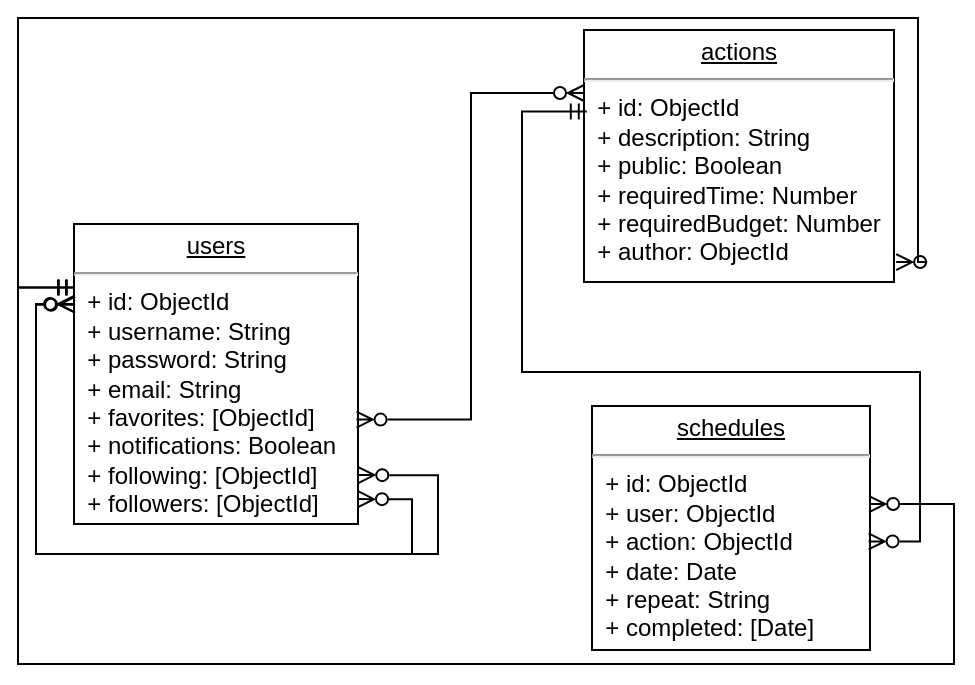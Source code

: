 <mxfile version="17.1.3" type="device"><diagram name="Page-1" id="a7904f86-f2b4-8e86-fa97-74104820619b"><mxGraphModel dx="413" dy="257" grid="0" gridSize="10" guides="1" tooltips="1" connect="1" arrows="1" fold="1" page="1" pageScale="1" pageWidth="1100" pageHeight="850" background="none" math="0" shadow="0"><root><mxCell id="0"/><mxCell id="1" parent="0"/><mxCell id="24794b860abc3c2d-1" value="&lt;p style=&quot;margin: 0px ; margin-top: 4px ; text-align: center ; text-decoration: underline&quot;&gt;users&lt;/p&gt;&lt;hr&gt;&lt;div&gt;&amp;nbsp; + id: ObjectId&lt;/div&gt;&lt;div&gt;&amp;nbsp; + username: String&lt;/div&gt;&lt;div&gt;&amp;nbsp; + password: String&lt;/div&gt;&lt;div&gt;&amp;nbsp; + email: String&lt;br&gt;&lt;/div&gt;&lt;div&gt;&amp;nbsp; + favorites: [ObjectId]&lt;/div&gt;&lt;div&gt;&amp;nbsp; + notifications: Boolean&lt;/div&gt;&lt;div&gt;&amp;nbsp; + following: [ObjectId]&lt;/div&gt;&lt;div&gt;&amp;nbsp; + followers: [ObjectId] &lt;br&gt;&lt;/div&gt;" style="verticalAlign=top;align=left;overflow=fill;fontSize=12;fontFamily=Helvetica;html=1;rounded=0;shadow=0;comic=0;labelBackgroundColor=none;strokeWidth=1" parent="1" vertex="1"><mxGeometry x="163" y="235" width="142" height="150" as="geometry"/></mxCell><mxCell id="24794b860abc3c2d-41" style="edgeStyle=orthogonalEdgeStyle;rounded=0;html=1;exitX=1;exitY=0.25;entryX=0;entryY=0.25;labelBackgroundColor=none;endArrow=none;endFill=0;endSize=8;fontFamily=Verdana;fontSize=12;align=left;" parent="1" edge="1"><mxGeometry relative="1" as="geometry"><mxPoint x="360" y="250" as="sourcePoint"/></mxGeometry></mxCell><mxCell id="24794b860abc3c2d-42" style="edgeStyle=orthogonalEdgeStyle;rounded=0;html=1;exitX=0;exitY=0.75;entryX=1;entryY=0.5;labelBackgroundColor=none;endArrow=none;endFill=0;endSize=8;fontFamily=Verdana;fontSize=12;align=left;" parent="1" edge="1"><mxGeometry relative="1" as="geometry"><Array as="points"><mxPoint x="400" y="238"/><mxPoint x="400" y="295"/></Array><mxPoint x="360" y="295" as="targetPoint"/></mxGeometry></mxCell><mxCell id="24794b860abc3c2d-32" style="edgeStyle=orthogonalEdgeStyle;rounded=0;html=1;labelBackgroundColor=none;endArrow=none;endFill=0;endSize=8;fontFamily=Verdana;fontSize=12;align=left;exitX=1;exitY=0.5;" parent="1" edge="1"><mxGeometry relative="1" as="geometry"><Array as="points"><mxPoint x="574" y="350"/><mxPoint x="574" y="476"/></Array><mxPoint x="550.0" y="350" as="sourcePoint"/></mxGeometry></mxCell><mxCell id="24794b860abc3c2d-33" style="edgeStyle=orthogonalEdgeStyle;rounded=0;html=1;exitX=1;exitY=0.5;entryX=0;entryY=0.75;labelBackgroundColor=none;endArrow=none;endFill=0;endSize=8;fontFamily=Verdana;fontSize=12;align=left;" parent="1" edge="1"><mxGeometry relative="1" as="geometry"><Array as="points"><mxPoint x="575" y="555"/><mxPoint x="575" y="525"/></Array><mxPoint x="550.0" y="555" as="sourcePoint"/></mxGeometry></mxCell><mxCell id="24794b860abc3c2d-35" style="edgeStyle=orthogonalEdgeStyle;rounded=0;html=1;exitX=1;exitY=0.25;entryX=1;entryY=0.75;labelBackgroundColor=none;endArrow=none;endFill=0;endSize=8;fontFamily=Verdana;fontSize=12;align=left;" parent="1" edge="1"><mxGeometry relative="1" as="geometry"><mxPoint x="550.0" y="510" as="sourcePoint"/></mxGeometry></mxCell><mxCell id="24794b860abc3c2d-48" style="edgeStyle=orthogonalEdgeStyle;rounded=0;html=1;exitX=0;exitY=0.25;entryX=1;entryY=0.75;labelBackgroundColor=none;endArrow=none;endFill=0;endSize=8;fontFamily=Verdana;fontSize=12;align=left;" parent="1" edge="1"><mxGeometry relative="1" as="geometry"><mxPoint x="360" y="340" as="targetPoint"/></mxGeometry></mxCell><mxCell id="24794b860abc3c2d-47" style="edgeStyle=orthogonalEdgeStyle;rounded=0;html=1;exitX=0;exitY=0.25;entryX=1;entryY=0.75;labelBackgroundColor=none;endArrow=none;endFill=0;endSize=8;fontFamily=Verdana;fontSize=12;align=left;" parent="1" edge="1"><mxGeometry relative="1" as="geometry"><mxPoint x="360" y="595" as="targetPoint"/></mxGeometry></mxCell><mxCell id="24794b860abc3c2d-50" style="edgeStyle=orthogonalEdgeStyle;rounded=0;html=1;exitX=0;exitY=0.75;entryX=1.006;entryY=0.853;entryPerimeter=0;labelBackgroundColor=none;endArrow=none;endFill=0;endSize=8;fontFamily=Verdana;fontSize=12;align=left;" parent="1" edge="1"><mxGeometry relative="1" as="geometry"><Array as="points"><mxPoint x="370" y="813"/><mxPoint x="370" y="615"/></Array><mxPoint x="360.84" y="615.6" as="targetPoint"/></mxGeometry></mxCell><mxCell id="24794b860abc3c2d-51" style="edgeStyle=orthogonalEdgeStyle;rounded=0;html=1;exitX=0;exitY=0.5;entryX=1;entryY=0.5;labelBackgroundColor=none;endArrow=none;endFill=0;endSize=8;fontFamily=Verdana;fontSize=12;align=left;" parent="1" edge="1"><mxGeometry relative="1" as="geometry"><Array as="points"><mxPoint x="400" y="775"/><mxPoint x="400" y="545"/></Array><mxPoint x="360" y="545" as="targetPoint"/></mxGeometry></mxCell><mxCell id="24794b860abc3c2d-31" style="edgeStyle=orthogonalEdgeStyle;rounded=0;html=1;labelBackgroundColor=none;endArrow=none;endFill=0;endSize=8;fontFamily=Verdana;fontSize=12;align=left;entryX=1;entryY=0.25;" parent="1" edge="1"><mxGeometry relative="1" as="geometry"><Array as="points"><mxPoint x="574" y="236"/><mxPoint x="574" y="327"/></Array><mxPoint x="550.0" y="327.5" as="targetPoint"/></mxGeometry></mxCell><mxCell id="24794b860abc3c2d-44" style="edgeStyle=orthogonalEdgeStyle;rounded=0;html=1;exitX=1;exitY=0.25;entryX=0;entryY=0.75;labelBackgroundColor=none;endArrow=none;endFill=0;endSize=8;fontFamily=Verdana;fontSize=12;align=left;" parent="1" edge="1"><mxGeometry relative="1" as="geometry"><mxPoint x="740.0" y="425" as="sourcePoint"/></mxGeometry></mxCell><mxCell id="24794b860abc3c2d-45" style="edgeStyle=orthogonalEdgeStyle;rounded=0;html=1;exitX=1;exitY=0.5;entryX=0;entryY=0.75;labelBackgroundColor=none;endArrow=none;endFill=0;endSize=8;fontFamily=Verdana;fontSize=12;align=left;" parent="1" edge="1"><mxGeometry relative="1" as="geometry"><mxPoint x="740.0" y="475" as="sourcePoint"/></mxGeometry></mxCell><mxCell id="24794b860abc3c2d-46" style="edgeStyle=orthogonalEdgeStyle;rounded=0;html=1;exitX=1;exitY=0.75;entryX=0;entryY=0.5;labelBackgroundColor=none;endArrow=none;endFill=0;endSize=8;fontFamily=Verdana;fontSize=12;align=left;" parent="1" edge="1"><mxGeometry relative="1" as="geometry"><mxPoint x="740.0" y="525" as="sourcePoint"/></mxGeometry></mxCell><mxCell id="24794b860abc3c2d-49" style="edgeStyle=orthogonalEdgeStyle;rounded=0;html=1;exitX=0;exitY=0.25;entryX=1;entryY=0.75;labelBackgroundColor=none;endArrow=none;endFill=0;endSize=8;fontFamily=Verdana;fontSize=12;align=left;" parent="1" edge="1"><mxGeometry relative="1" as="geometry"><mxPoint x="550.0" y="600" as="targetPoint"/></mxGeometry></mxCell><mxCell id="24794b860abc3c2d-43" style="edgeStyle=orthogonalEdgeStyle;rounded=0;html=1;exitX=1;exitY=0.75;entryX=0;entryY=0.25;labelBackgroundColor=none;endArrow=none;endFill=0;endSize=8;fontFamily=Verdana;fontSize=12;align=left;" parent="1" edge="1"><mxGeometry relative="1" as="geometry"><mxPoint x="910" y="282.5" as="sourcePoint"/></mxGeometry></mxCell><mxCell id="8FZqfUUHWXjREnCCXpQW-1" value="&lt;p style=&quot;margin: 0px ; margin-top: 4px ; text-align: center ; text-decoration: underline&quot;&gt;actions&lt;br&gt;&lt;/p&gt;&lt;hr&gt;&amp;nbsp; + id: ObjectId&lt;div&gt;&lt;span&gt;&amp;nbsp; + description: String&lt;/span&gt;&lt;/div&gt;&lt;div&gt;&lt;span&gt;&amp;nbsp; + public: Boolean&lt;/span&gt;&lt;/div&gt;&lt;div&gt;&lt;span&gt;&amp;nbsp; + requiredTime: Number &lt;/span&gt;&lt;/div&gt;&lt;div&gt;&lt;span&gt;&amp;nbsp; + requiredBudget: Number&lt;/span&gt;&lt;/div&gt;&lt;div&gt;&lt;span&gt;&amp;nbsp; + author: ObjectId &lt;/span&gt;&lt;/div&gt;" style="verticalAlign=top;align=left;overflow=fill;fontSize=12;fontFamily=Helvetica;html=1;rounded=0;shadow=0;comic=0;labelBackgroundColor=none;strokeWidth=1" parent="1" vertex="1"><mxGeometry x="418" y="138" width="155" height="126" as="geometry"/></mxCell><mxCell id="Hcv7O1_4J3Mf4MtW0cMZ-1" value="&lt;p style=&quot;margin: 0px ; margin-top: 4px ; text-align: center ; text-decoration: underline&quot;&gt;schedules&lt;br&gt;&lt;/p&gt;&lt;hr&gt;&lt;div&gt;&amp;nbsp; + id: ObjectId&lt;/div&gt;&lt;div&gt;&amp;nbsp; + user: ObjectId&lt;br&gt;&lt;/div&gt;&lt;div&gt;&lt;span&gt;&amp;nbsp; + action: ObjectId&lt;/span&gt;&lt;/div&gt;&lt;div&gt;&lt;/div&gt;&lt;div&gt;&amp;nbsp; + date: Date&lt;/div&gt;&lt;div&gt;&amp;nbsp; + repeat: String&lt;/div&gt;&lt;div&gt;&amp;nbsp; + completed: [Date]&lt;br&gt;&lt;/div&gt;" style="verticalAlign=top;align=left;overflow=fill;fontSize=12;fontFamily=Helvetica;html=1;rounded=0;shadow=0;comic=0;labelBackgroundColor=none;strokeWidth=1" parent="1" vertex="1"><mxGeometry x="422" y="326" width="139" height="122" as="geometry"/></mxCell><mxCell id="Hcv7O1_4J3Mf4MtW0cMZ-3" value="" style="edgeStyle=orthogonalEdgeStyle;fontSize=12;html=1;endArrow=ERzeroToMany;rounded=0;entryX=1.007;entryY=0.921;entryDx=0;entryDy=0;entryPerimeter=0;endFill=0;startArrow=ERmandOne;startFill=0;exitX=0.003;exitY=0.212;exitDx=0;exitDy=0;exitPerimeter=0;" parent="1" source="24794b860abc3c2d-1" target="8FZqfUUHWXjREnCCXpQW-1" edge="1"><mxGeometry width="100" height="100" relative="1" as="geometry"><mxPoint x="158" y="265" as="sourcePoint"/><mxPoint x="619" y="262" as="targetPoint"/><Array as="points"><mxPoint x="135" y="267"/><mxPoint x="135" y="132"/><mxPoint x="585" y="132"/><mxPoint x="585" y="254"/></Array></mxGeometry></mxCell><mxCell id="Hcv7O1_4J3Mf4MtW0cMZ-5" value="" style="edgeStyle=orthogonalEdgeStyle;fontSize=12;html=1;endArrow=ERzeroToMany;startArrow=ERzeroToMany;rounded=0;exitX=0.995;exitY=0.652;exitDx=0;exitDy=0;startFill=0;endFill=0;entryX=0;entryY=0.25;entryDx=0;entryDy=0;exitPerimeter=0;" parent="1" source="24794b860abc3c2d-1" target="8FZqfUUHWXjREnCCXpQW-1" edge="1"><mxGeometry width="100" height="100" relative="1" as="geometry"><mxPoint x="371" y="376" as="sourcePoint"/><mxPoint x="390" y="175" as="targetPoint"/></mxGeometry></mxCell><mxCell id="Hcv7O1_4J3Mf4MtW0cMZ-8" value="" style="edgeStyle=orthogonalEdgeStyle;fontSize=12;html=1;endArrow=ERzeroToMany;startArrow=ERzeroToMany;rounded=0;exitX=1.001;exitY=0.837;exitDx=0;exitDy=0;exitPerimeter=0;startFill=0;endFill=0;entryX=0.004;entryY=0.269;entryDx=0;entryDy=0;entryPerimeter=0;" parent="1" source="24794b860abc3c2d-1" target="24794b860abc3c2d-1" edge="1"><mxGeometry width="100" height="100" relative="1" as="geometry"><mxPoint x="371" y="376" as="sourcePoint"/><mxPoint x="161" y="275" as="targetPoint"/><Array as="points"><mxPoint x="345" y="361"/><mxPoint x="345" y="400"/><mxPoint x="144" y="400"/><mxPoint x="144" y="275"/></Array></mxGeometry></mxCell><mxCell id="Hcv7O1_4J3Mf4MtW0cMZ-11" value="" style="edgeStyle=orthogonalEdgeStyle;fontSize=12;html=1;endArrow=ERzeroToMany;rounded=0;endFill=0;startArrow=ERmandOne;startFill=0;exitX=0.009;exitY=0.323;exitDx=0;exitDy=0;exitPerimeter=0;entryX=0.995;entryY=0.555;entryDx=0;entryDy=0;entryPerimeter=0;" parent="1" source="8FZqfUUHWXjREnCCXpQW-1" target="Hcv7O1_4J3Mf4MtW0cMZ-1" edge="1"><mxGeometry width="100" height="100" relative="1" as="geometry"><mxPoint x="419" y="187" as="sourcePoint"/><mxPoint x="586" y="422" as="targetPoint"/><Array as="points"><mxPoint x="387" y="179"/><mxPoint x="387" y="309"/><mxPoint x="586" y="309"/><mxPoint x="586" y="394"/></Array></mxGeometry></mxCell><mxCell id="YTlVepKvSiur6_dULveE-1" value="" style="edgeStyle=orthogonalEdgeStyle;fontSize=12;html=1;endArrow=ERzeroToMany;rounded=0;endFill=0;startArrow=ERmandOne;startFill=0;exitX=0.007;exitY=0.212;exitDx=0;exitDy=0;exitPerimeter=0;entryX=0.997;entryY=0.402;entryDx=0;entryDy=0;entryPerimeter=0;" parent="1" target="Hcv7O1_4J3Mf4MtW0cMZ-1" edge="1"><mxGeometry width="100" height="100" relative="1" as="geometry"><mxPoint x="162.994" y="266.8" as="sourcePoint"/><mxPoint x="303.305" y="482.02" as="targetPoint"/><Array as="points"><mxPoint x="135" y="267"/><mxPoint x="135" y="455"/><mxPoint x="603" y="455"/><mxPoint x="603" y="375"/></Array></mxGeometry></mxCell><mxCell id="cavIB4Yulb_fO16zOe4g-1" value="" style="edgeStyle=orthogonalEdgeStyle;fontSize=12;html=1;endArrow=ERzeroToMany;startArrow=ERzeroToMany;rounded=0;exitX=1;exitY=0.917;exitDx=0;exitDy=0;exitPerimeter=0;startFill=0;endFill=0;" edge="1" parent="1" source="24794b860abc3c2d-1" target="24794b860abc3c2d-1"><mxGeometry width="100" height="100" relative="1" as="geometry"><mxPoint x="305.142" y="376.2" as="sourcePoint"/><mxPoint x="160" y="275" as="targetPoint"/><Array as="points"><mxPoint x="332" y="373"/><mxPoint x="332" y="400"/><mxPoint x="144" y="400"/><mxPoint x="144" y="275"/></Array></mxGeometry></mxCell></root></mxGraphModel></diagram></mxfile>
